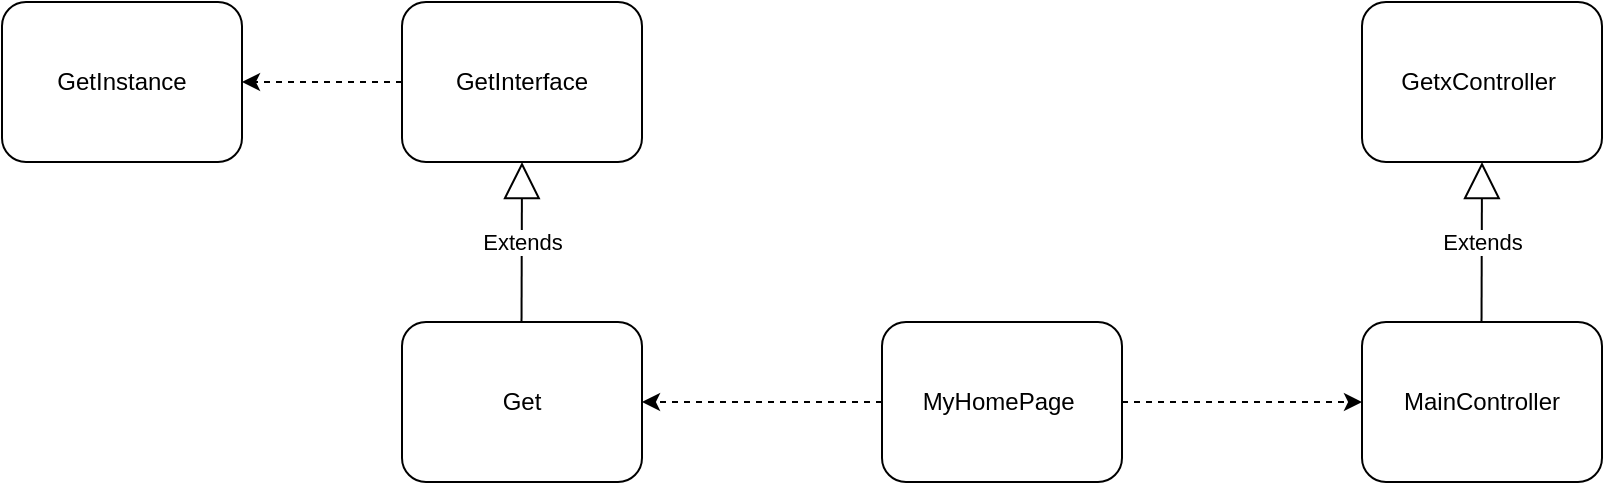 <mxfile version="24.7.16">
  <diagram id="C5RBs43oDa-KdzZeNtuy" name="Page-1">
    <mxGraphModel dx="2129" dy="675" grid="1" gridSize="10" guides="1" tooltips="1" connect="1" arrows="1" fold="1" page="1" pageScale="1" pageWidth="827" pageHeight="1169" math="0" shadow="0">
      <root>
        <mxCell id="WIyWlLk6GJQsqaUBKTNV-0" />
        <mxCell id="WIyWlLk6GJQsqaUBKTNV-1" parent="WIyWlLk6GJQsqaUBKTNV-0" />
        <mxCell id="XFIVdYwIbwqmXskNxx8X-5" style="edgeStyle=orthogonalEdgeStyle;rounded=0;orthogonalLoop=1;jettySize=auto;html=1;exitX=1;exitY=0.5;exitDx=0;exitDy=0;entryX=0;entryY=0.5;entryDx=0;entryDy=0;dashed=1;" edge="1" parent="WIyWlLk6GJQsqaUBKTNV-1" source="XFIVdYwIbwqmXskNxx8X-0" target="XFIVdYwIbwqmXskNxx8X-2">
          <mxGeometry relative="1" as="geometry" />
        </mxCell>
        <mxCell id="XFIVdYwIbwqmXskNxx8X-9" style="edgeStyle=orthogonalEdgeStyle;rounded=0;orthogonalLoop=1;jettySize=auto;html=1;exitX=0;exitY=0.5;exitDx=0;exitDy=0;dashed=1;" edge="1" parent="WIyWlLk6GJQsqaUBKTNV-1" source="XFIVdYwIbwqmXskNxx8X-0" target="XFIVdYwIbwqmXskNxx8X-8">
          <mxGeometry relative="1" as="geometry" />
        </mxCell>
        <mxCell id="XFIVdYwIbwqmXskNxx8X-0" value="MyHomePage&amp;nbsp;" style="rounded=1;whiteSpace=wrap;html=1;" vertex="1" parent="WIyWlLk6GJQsqaUBKTNV-1">
          <mxGeometry x="200" y="320" width="120" height="80" as="geometry" />
        </mxCell>
        <mxCell id="XFIVdYwIbwqmXskNxx8X-2" value="MainController" style="rounded=1;whiteSpace=wrap;html=1;" vertex="1" parent="WIyWlLk6GJQsqaUBKTNV-1">
          <mxGeometry x="440" y="320" width="120" height="80" as="geometry" />
        </mxCell>
        <mxCell id="XFIVdYwIbwqmXskNxx8X-6" value="Extends" style="endArrow=block;endSize=16;endFill=0;html=1;rounded=0;" edge="1" parent="WIyWlLk6GJQsqaUBKTNV-1">
          <mxGeometry width="160" relative="1" as="geometry">
            <mxPoint x="499.76" y="320" as="sourcePoint" />
            <mxPoint x="500" y="240" as="targetPoint" />
          </mxGeometry>
        </mxCell>
        <mxCell id="XFIVdYwIbwqmXskNxx8X-7" value="GetxController&amp;nbsp;" style="rounded=1;whiteSpace=wrap;html=1;" vertex="1" parent="WIyWlLk6GJQsqaUBKTNV-1">
          <mxGeometry x="440" y="160" width="120" height="80" as="geometry" />
        </mxCell>
        <mxCell id="XFIVdYwIbwqmXskNxx8X-8" value="Get" style="rounded=1;whiteSpace=wrap;html=1;" vertex="1" parent="WIyWlLk6GJQsqaUBKTNV-1">
          <mxGeometry x="-40" y="320" width="120" height="80" as="geometry" />
        </mxCell>
        <mxCell id="XFIVdYwIbwqmXskNxx8X-10" value="Extends" style="endArrow=block;endSize=16;endFill=0;html=1;rounded=0;" edge="1" parent="WIyWlLk6GJQsqaUBKTNV-1">
          <mxGeometry width="160" relative="1" as="geometry">
            <mxPoint x="19.76" y="320" as="sourcePoint" />
            <mxPoint x="20.0" y="240" as="targetPoint" />
          </mxGeometry>
        </mxCell>
        <mxCell id="XFIVdYwIbwqmXskNxx8X-13" style="edgeStyle=orthogonalEdgeStyle;rounded=0;orthogonalLoop=1;jettySize=auto;html=1;exitX=0;exitY=0.5;exitDx=0;exitDy=0;entryX=1;entryY=0.5;entryDx=0;entryDy=0;dashed=1;" edge="1" parent="WIyWlLk6GJQsqaUBKTNV-1" source="XFIVdYwIbwqmXskNxx8X-11" target="XFIVdYwIbwqmXskNxx8X-12">
          <mxGeometry relative="1" as="geometry" />
        </mxCell>
        <mxCell id="XFIVdYwIbwqmXskNxx8X-11" value="GetInterface" style="rounded=1;whiteSpace=wrap;html=1;" vertex="1" parent="WIyWlLk6GJQsqaUBKTNV-1">
          <mxGeometry x="-40" y="160" width="120" height="80" as="geometry" />
        </mxCell>
        <mxCell id="XFIVdYwIbwqmXskNxx8X-12" value="GetInstance" style="rounded=1;whiteSpace=wrap;html=1;" vertex="1" parent="WIyWlLk6GJQsqaUBKTNV-1">
          <mxGeometry x="-240" y="160" width="120" height="80" as="geometry" />
        </mxCell>
      </root>
    </mxGraphModel>
  </diagram>
</mxfile>
